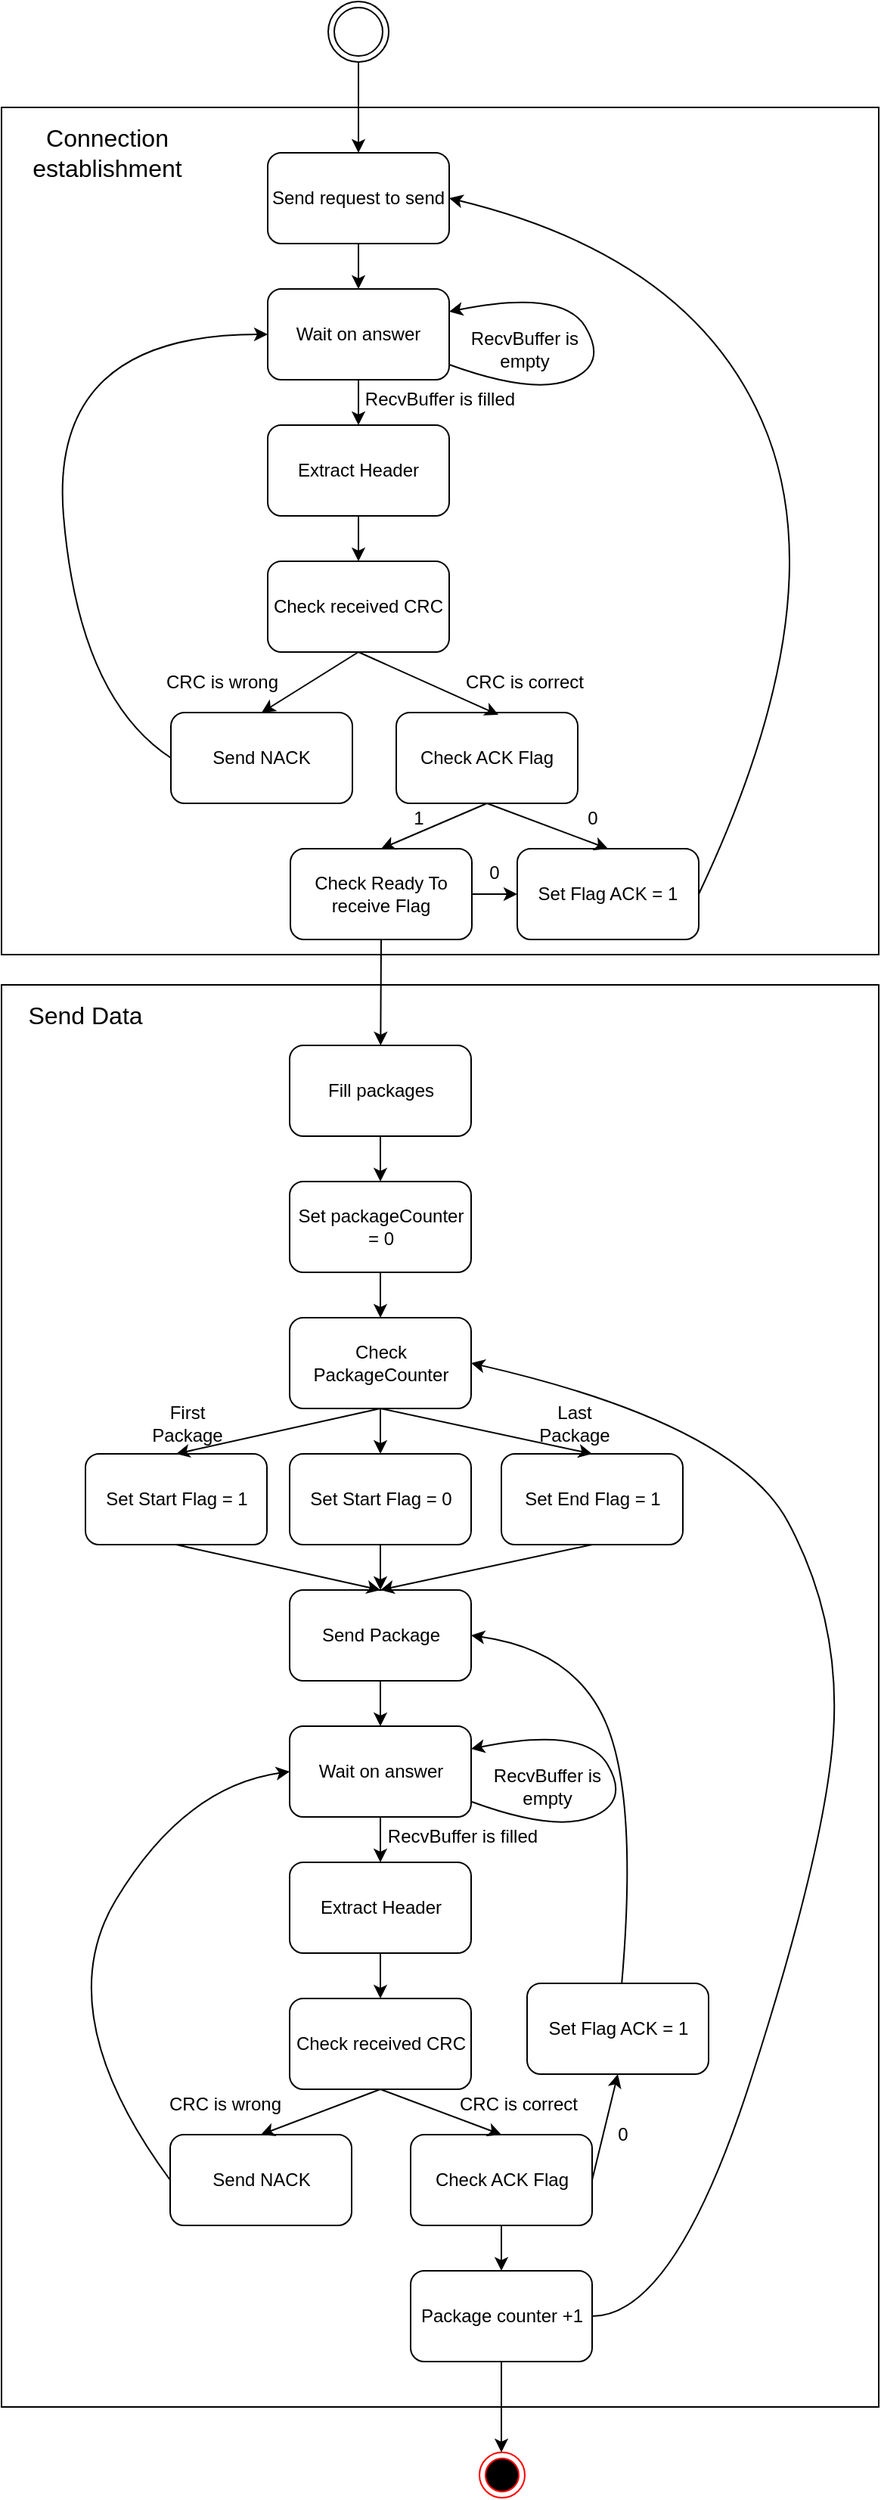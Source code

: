 <mxfile version="12.9.6" type="device"><diagram id="6f6VFRBXXNGW40zbqVuH" name="Page-1"><mxGraphModel dx="1102" dy="649" grid="1" gridSize="10" guides="1" tooltips="1" connect="1" arrows="1" fold="1" page="1" pageScale="1" pageWidth="827" pageHeight="1169" math="0" shadow="0"><root><mxCell id="0"/><mxCell id="1" parent="0"/><mxCell id="Dm-bQmVTA67O0ao6wZMX-3" value="Send request to send" style="rounded=1;whiteSpace=wrap;html=1;" vertex="1" parent="1"><mxGeometry x="345" y="110" width="120" height="60" as="geometry"/></mxCell><mxCell id="Dm-bQmVTA67O0ao6wZMX-4" value="Wait on answer" style="rounded=1;whiteSpace=wrap;html=1;" vertex="1" parent="1"><mxGeometry x="345" y="200" width="120" height="60" as="geometry"/></mxCell><mxCell id="Dm-bQmVTA67O0ao6wZMX-5" value="Extract Header" style="rounded=1;whiteSpace=wrap;html=1;" vertex="1" parent="1"><mxGeometry x="345" y="290" width="120" height="60" as="geometry"/></mxCell><mxCell id="Dm-bQmVTA67O0ao6wZMX-6" value="" style="endArrow=classic;html=1;exitX=0.5;exitY=1;exitDx=0;exitDy=0;" edge="1" parent="1" source="Dm-bQmVTA67O0ao6wZMX-4" target="Dm-bQmVTA67O0ao6wZMX-5"><mxGeometry width="50" height="50" relative="1" as="geometry"><mxPoint x="640" y="280" as="sourcePoint"/><mxPoint x="690" y="230" as="targetPoint"/></mxGeometry></mxCell><mxCell id="Dm-bQmVTA67O0ao6wZMX-7" value="RecvBuffer is filled" style="text;html=1;strokeColor=none;fillColor=none;align=center;verticalAlign=middle;whiteSpace=wrap;rounded=0;" vertex="1" parent="1"><mxGeometry x="401" y="263" width="116" height="20" as="geometry"/></mxCell><mxCell id="Dm-bQmVTA67O0ao6wZMX-8" value="" style="curved=1;endArrow=classic;html=1;entryX=1;entryY=0.25;entryDx=0;entryDy=0;" edge="1" parent="1" target="Dm-bQmVTA67O0ao6wZMX-4"><mxGeometry width="50" height="50" relative="1" as="geometry"><mxPoint x="465" y="250" as="sourcePoint"/><mxPoint x="590" y="170" as="targetPoint"/><Array as="points"><mxPoint x="520" y="270"/><mxPoint x="570" y="250"/><mxPoint x="540" y="200"/></Array></mxGeometry></mxCell><mxCell id="Dm-bQmVTA67O0ao6wZMX-9" value="RecvBuffer is empty" style="text;html=1;strokeColor=none;fillColor=none;align=center;verticalAlign=middle;whiteSpace=wrap;rounded=0;" vertex="1" parent="1"><mxGeometry x="470" y="230" width="90" height="20" as="geometry"/></mxCell><mxCell id="Dm-bQmVTA67O0ao6wZMX-16" value="Check received CRC" style="rounded=1;whiteSpace=wrap;html=1;" vertex="1" parent="1"><mxGeometry x="345" y="380" width="120" height="60" as="geometry"/></mxCell><mxCell id="Dm-bQmVTA67O0ao6wZMX-17" value="Check ACK Flag" style="rounded=1;whiteSpace=wrap;html=1;" vertex="1" parent="1"><mxGeometry x="430" y="480" width="120" height="60" as="geometry"/></mxCell><mxCell id="Dm-bQmVTA67O0ao6wZMX-18" value="Send NACK" style="rounded=1;whiteSpace=wrap;html=1;" vertex="1" parent="1"><mxGeometry x="281" y="480" width="120" height="60" as="geometry"/></mxCell><mxCell id="Dm-bQmVTA67O0ao6wZMX-19" value="" style="endArrow=classic;html=1;exitX=0.5;exitY=1;exitDx=0;exitDy=0;entryX=0.563;entryY=0.025;entryDx=0;entryDy=0;entryPerimeter=0;" edge="1" parent="1" source="Dm-bQmVTA67O0ao6wZMX-16" target="Dm-bQmVTA67O0ao6wZMX-17"><mxGeometry width="50" height="50" relative="1" as="geometry"><mxPoint x="600" y="470" as="sourcePoint"/><mxPoint x="650" y="420" as="targetPoint"/></mxGeometry></mxCell><mxCell id="Dm-bQmVTA67O0ao6wZMX-20" value="" style="endArrow=classic;html=1;exitX=0.5;exitY=1;exitDx=0;exitDy=0;entryX=0.5;entryY=0;entryDx=0;entryDy=0;" edge="1" parent="1" source="Dm-bQmVTA67O0ao6wZMX-16" target="Dm-bQmVTA67O0ao6wZMX-18"><mxGeometry width="50" height="50" relative="1" as="geometry"><mxPoint x="250" y="660" as="sourcePoint"/><mxPoint x="300" y="610" as="targetPoint"/></mxGeometry></mxCell><mxCell id="Dm-bQmVTA67O0ao6wZMX-21" value="CRC is correct" style="text;html=1;strokeColor=none;fillColor=none;align=center;verticalAlign=middle;whiteSpace=wrap;rounded=0;" vertex="1" parent="1"><mxGeometry x="470" y="450" width="90" height="20" as="geometry"/></mxCell><mxCell id="Dm-bQmVTA67O0ao6wZMX-22" value="CRC is wrong" style="text;html=1;strokeColor=none;fillColor=none;align=center;verticalAlign=middle;whiteSpace=wrap;rounded=0;" vertex="1" parent="1"><mxGeometry x="270" y="450" width="90" height="20" as="geometry"/></mxCell><mxCell id="Dm-bQmVTA67O0ao6wZMX-25" value="" style="endArrow=classic;html=1;exitX=0.5;exitY=1;exitDx=0;exitDy=0;" edge="1" parent="1" source="Dm-bQmVTA67O0ao6wZMX-5" target="Dm-bQmVTA67O0ao6wZMX-16"><mxGeometry width="50" height="50" relative="1" as="geometry"><mxPoint x="600" y="410" as="sourcePoint"/><mxPoint x="650" y="360" as="targetPoint"/></mxGeometry></mxCell><mxCell id="Dm-bQmVTA67O0ao6wZMX-28" value="" style="endArrow=classic;html=1;exitX=0.5;exitY=1;exitDx=0;exitDy=0;" edge="1" parent="1" source="Dm-bQmVTA67O0ao6wZMX-3" target="Dm-bQmVTA67O0ao6wZMX-4"><mxGeometry width="50" height="50" relative="1" as="geometry"><mxPoint x="550" y="190" as="sourcePoint"/><mxPoint x="600" y="140" as="targetPoint"/></mxGeometry></mxCell><mxCell id="Dm-bQmVTA67O0ao6wZMX-29" value="" style="curved=1;endArrow=classic;html=1;exitX=0;exitY=0.5;exitDx=0;exitDy=0;entryX=0;entryY=0.5;entryDx=0;entryDy=0;" edge="1" parent="1" source="Dm-bQmVTA67O0ao6wZMX-18" target="Dm-bQmVTA67O0ao6wZMX-4"><mxGeometry width="50" height="50" relative="1" as="geometry"><mxPoint x="170" y="380" as="sourcePoint"/><mxPoint x="220" y="330" as="targetPoint"/><Array as="points"><mxPoint x="220" y="470"/><mxPoint x="200" y="230"/></Array></mxGeometry></mxCell><mxCell id="Dm-bQmVTA67O0ao6wZMX-30" value="Check Ready To receive Flag" style="rounded=1;whiteSpace=wrap;html=1;" vertex="1" parent="1"><mxGeometry x="360" y="570" width="120" height="60" as="geometry"/></mxCell><mxCell id="Dm-bQmVTA67O0ao6wZMX-31" value="" style="endArrow=classic;html=1;exitX=0.5;exitY=1;exitDx=0;exitDy=0;entryX=0.5;entryY=0;entryDx=0;entryDy=0;" edge="1" parent="1" source="Dm-bQmVTA67O0ao6wZMX-17" target="Dm-bQmVTA67O0ao6wZMX-30"><mxGeometry width="50" height="50" relative="1" as="geometry"><mxPoint x="690" y="600" as="sourcePoint"/><mxPoint x="740" y="550" as="targetPoint"/></mxGeometry></mxCell><mxCell id="Dm-bQmVTA67O0ao6wZMX-32" value="Set Flag ACK = 1" style="rounded=1;whiteSpace=wrap;html=1;" vertex="1" parent="1"><mxGeometry x="510" y="570" width="120" height="60" as="geometry"/></mxCell><mxCell id="Dm-bQmVTA67O0ao6wZMX-33" value="" style="endArrow=classic;html=1;exitX=0.5;exitY=1;exitDx=0;exitDy=0;entryX=0.5;entryY=0;entryDx=0;entryDy=0;" edge="1" parent="1" source="Dm-bQmVTA67O0ao6wZMX-17" target="Dm-bQmVTA67O0ao6wZMX-32"><mxGeometry width="50" height="50" relative="1" as="geometry"><mxPoint x="620" y="560" as="sourcePoint"/><mxPoint x="670" y="510" as="targetPoint"/></mxGeometry></mxCell><mxCell id="Dm-bQmVTA67O0ao6wZMX-34" value="" style="endArrow=classic;html=1;exitX=1;exitY=0.5;exitDx=0;exitDy=0;entryX=0;entryY=0.5;entryDx=0;entryDy=0;" edge="1" parent="1" source="Dm-bQmVTA67O0ao6wZMX-30" target="Dm-bQmVTA67O0ao6wZMX-32"><mxGeometry width="50" height="50" relative="1" as="geometry"><mxPoint x="390" y="710" as="sourcePoint"/><mxPoint x="440" y="660" as="targetPoint"/></mxGeometry></mxCell><mxCell id="Dm-bQmVTA67O0ao6wZMX-37" value="1" style="text;html=1;strokeColor=none;fillColor=none;align=center;verticalAlign=middle;whiteSpace=wrap;rounded=0;" vertex="1" parent="1"><mxGeometry x="425" y="540" width="40" height="20" as="geometry"/></mxCell><mxCell id="Dm-bQmVTA67O0ao6wZMX-38" value="0" style="text;html=1;strokeColor=none;fillColor=none;align=center;verticalAlign=middle;whiteSpace=wrap;rounded=0;" vertex="1" parent="1"><mxGeometry x="540" y="540" width="40" height="20" as="geometry"/></mxCell><mxCell id="Dm-bQmVTA67O0ao6wZMX-39" value="0" style="text;html=1;strokeColor=none;fillColor=none;align=center;verticalAlign=middle;whiteSpace=wrap;rounded=0;" vertex="1" parent="1"><mxGeometry x="475" y="576" width="40" height="20" as="geometry"/></mxCell><mxCell id="Dm-bQmVTA67O0ao6wZMX-40" value="" style="curved=1;endArrow=classic;html=1;exitX=1;exitY=0.5;exitDx=0;exitDy=0;entryX=1;entryY=0.5;entryDx=0;entryDy=0;" edge="1" parent="1" source="Dm-bQmVTA67O0ao6wZMX-32" target="Dm-bQmVTA67O0ao6wZMX-3"><mxGeometry width="50" height="50" relative="1" as="geometry"><mxPoint x="670" y="410" as="sourcePoint"/><mxPoint x="720" y="360" as="targetPoint"/><Array as="points"><mxPoint x="720" y="410"/><mxPoint x="630" y="180"/></Array></mxGeometry></mxCell><mxCell id="Dm-bQmVTA67O0ao6wZMX-42" value="Fill packages" style="rounded=1;whiteSpace=wrap;html=1;" vertex="1" parent="1"><mxGeometry x="359.5" y="700" width="120" height="60" as="geometry"/></mxCell><mxCell id="Dm-bQmVTA67O0ao6wZMX-43" value="Set packageCounter = 0" style="rounded=1;whiteSpace=wrap;html=1;" vertex="1" parent="1"><mxGeometry x="359.5" y="790" width="120" height="60" as="geometry"/></mxCell><mxCell id="Dm-bQmVTA67O0ao6wZMX-44" value="Check PackageCounter" style="rounded=1;whiteSpace=wrap;html=1;" vertex="1" parent="1"><mxGeometry x="359.5" y="880" width="120" height="60" as="geometry"/></mxCell><mxCell id="Dm-bQmVTA67O0ao6wZMX-45" value="Set Start Flag = 1" style="rounded=1;whiteSpace=wrap;html=1;" vertex="1" parent="1"><mxGeometry x="224.5" y="970" width="120" height="60" as="geometry"/></mxCell><mxCell id="Dm-bQmVTA67O0ao6wZMX-46" value="Send Package" style="rounded=1;whiteSpace=wrap;html=1;" vertex="1" parent="1"><mxGeometry x="359.5" y="1060" width="120" height="60" as="geometry"/></mxCell><mxCell id="Dm-bQmVTA67O0ao6wZMX-47" value="Set Start Flag = 0" style="rounded=1;whiteSpace=wrap;html=1;" vertex="1" parent="1"><mxGeometry x="359.5" y="970" width="120" height="60" as="geometry"/></mxCell><mxCell id="Dm-bQmVTA67O0ao6wZMX-48" value="Set End Flag = 1" style="rounded=1;whiteSpace=wrap;html=1;" vertex="1" parent="1"><mxGeometry x="499.5" y="970" width="120" height="60" as="geometry"/></mxCell><mxCell id="Dm-bQmVTA67O0ao6wZMX-49" value="" style="endArrow=classic;html=1;exitX=0.5;exitY=1;exitDx=0;exitDy=0;entryX=0.5;entryY=0;entryDx=0;entryDy=0;" edge="1" parent="1" source="Dm-bQmVTA67O0ao6wZMX-44" target="Dm-bQmVTA67O0ao6wZMX-48"><mxGeometry width="50" height="50" relative="1" as="geometry"><mxPoint x="599.5" y="920" as="sourcePoint"/><mxPoint x="649.5" y="870" as="targetPoint"/></mxGeometry></mxCell><mxCell id="Dm-bQmVTA67O0ao6wZMX-50" value="" style="endArrow=classic;html=1;exitX=0.5;exitY=1;exitDx=0;exitDy=0;entryX=0.5;entryY=0;entryDx=0;entryDy=0;" edge="1" parent="1" source="Dm-bQmVTA67O0ao6wZMX-44" target="Dm-bQmVTA67O0ao6wZMX-47"><mxGeometry width="50" height="50" relative="1" as="geometry"><mxPoint x="179.5" y="920" as="sourcePoint"/><mxPoint x="229.5" y="870" as="targetPoint"/></mxGeometry></mxCell><mxCell id="Dm-bQmVTA67O0ao6wZMX-51" value="" style="endArrow=classic;html=1;exitX=0.5;exitY=1;exitDx=0;exitDy=0;entryX=0.5;entryY=0;entryDx=0;entryDy=0;" edge="1" parent="1" source="Dm-bQmVTA67O0ao6wZMX-44" target="Dm-bQmVTA67O0ao6wZMX-45"><mxGeometry width="50" height="50" relative="1" as="geometry"><mxPoint x="219.5" y="890" as="sourcePoint"/><mxPoint x="269.5" y="840" as="targetPoint"/></mxGeometry></mxCell><mxCell id="Dm-bQmVTA67O0ao6wZMX-52" value="First Package" style="text;html=1;strokeColor=none;fillColor=none;align=center;verticalAlign=middle;whiteSpace=wrap;rounded=0;" vertex="1" parent="1"><mxGeometry x="271.5" y="940" width="40" height="20" as="geometry"/></mxCell><mxCell id="Dm-bQmVTA67O0ao6wZMX-53" value="Last Package" style="text;html=1;strokeColor=none;fillColor=none;align=center;verticalAlign=middle;whiteSpace=wrap;rounded=0;" vertex="1" parent="1"><mxGeometry x="527.5" y="940" width="40" height="20" as="geometry"/></mxCell><mxCell id="Dm-bQmVTA67O0ao6wZMX-54" value="" style="endArrow=classic;html=1;exitX=0.5;exitY=1;exitDx=0;exitDy=0;entryX=0.5;entryY=0;entryDx=0;entryDy=0;" edge="1" parent="1" source="Dm-bQmVTA67O0ao6wZMX-45" target="Dm-bQmVTA67O0ao6wZMX-46"><mxGeometry width="50" height="50" relative="1" as="geometry"><mxPoint x="689.5" y="1170" as="sourcePoint"/><mxPoint x="739.5" y="1120" as="targetPoint"/></mxGeometry></mxCell><mxCell id="Dm-bQmVTA67O0ao6wZMX-55" value="" style="endArrow=classic;html=1;exitX=0.5;exitY=1;exitDx=0;exitDy=0;entryX=0.5;entryY=0;entryDx=0;entryDy=0;" edge="1" parent="1" source="Dm-bQmVTA67O0ao6wZMX-47" target="Dm-bQmVTA67O0ao6wZMX-46"><mxGeometry width="50" height="50" relative="1" as="geometry"><mxPoint x="549.5" y="1150" as="sourcePoint"/><mxPoint x="599.5" y="1100" as="targetPoint"/></mxGeometry></mxCell><mxCell id="Dm-bQmVTA67O0ao6wZMX-56" value="" style="endArrow=classic;html=1;exitX=0.5;exitY=1;exitDx=0;exitDy=0;entryX=0.5;entryY=0;entryDx=0;entryDy=0;" edge="1" parent="1" source="Dm-bQmVTA67O0ao6wZMX-48" target="Dm-bQmVTA67O0ao6wZMX-46"><mxGeometry width="50" height="50" relative="1" as="geometry"><mxPoint x="569.5" y="1150" as="sourcePoint"/><mxPoint x="619.5" y="1100" as="targetPoint"/></mxGeometry></mxCell><mxCell id="Dm-bQmVTA67O0ao6wZMX-57" value="Wait on answer" style="rounded=1;whiteSpace=wrap;html=1;" vertex="1" parent="1"><mxGeometry x="359.5" y="1150" width="120" height="60" as="geometry"/></mxCell><mxCell id="Dm-bQmVTA67O0ao6wZMX-58" value="Extract Header" style="rounded=1;whiteSpace=wrap;html=1;" vertex="1" parent="1"><mxGeometry x="359.5" y="1240" width="120" height="60" as="geometry"/></mxCell><mxCell id="Dm-bQmVTA67O0ao6wZMX-59" value="&lt;span style=&quot;white-space: normal&quot;&gt;Check received CRC&lt;/span&gt;" style="rounded=1;whiteSpace=wrap;html=1;" vertex="1" parent="1"><mxGeometry x="359.5" y="1330" width="120" height="60" as="geometry"/></mxCell><mxCell id="Dm-bQmVTA67O0ao6wZMX-60" value="Send NACK" style="rounded=1;whiteSpace=wrap;html=1;" vertex="1" parent="1"><mxGeometry x="280.5" y="1420" width="120" height="60" as="geometry"/></mxCell><mxCell id="Dm-bQmVTA67O0ao6wZMX-61" value="Set Flag ACK = 1" style="rounded=1;whiteSpace=wrap;html=1;" vertex="1" parent="1"><mxGeometry x="516.5" y="1320" width="120" height="60" as="geometry"/></mxCell><mxCell id="Dm-bQmVTA67O0ao6wZMX-62" value="Check ACK Flag" style="rounded=1;whiteSpace=wrap;html=1;" vertex="1" parent="1"><mxGeometry x="439.5" y="1420" width="120" height="60" as="geometry"/></mxCell><mxCell id="Dm-bQmVTA67O0ao6wZMX-64" value="Package counter +1" style="rounded=1;whiteSpace=wrap;html=1;" vertex="1" parent="1"><mxGeometry x="439.5" y="1510" width="120" height="60" as="geometry"/></mxCell><mxCell id="Dm-bQmVTA67O0ao6wZMX-67" value="" style="curved=1;endArrow=classic;html=1;entryX=1;entryY=0.5;entryDx=0;entryDy=0;exitX=1;exitY=0.5;exitDx=0;exitDy=0;" edge="1" parent="1" source="Dm-bQmVTA67O0ao6wZMX-64" target="Dm-bQmVTA67O0ao6wZMX-44"><mxGeometry width="50" height="50" relative="1" as="geometry"><mxPoint x="664" y="1230" as="sourcePoint"/><mxPoint x="714" y="1180" as="targetPoint"/><Array as="points"><mxPoint x="614" y="1540"/><mxPoint x="714" y="1230"/><mxPoint x="724" y="1080"/><mxPoint x="654" y="950"/></Array></mxGeometry></mxCell><mxCell id="Dm-bQmVTA67O0ao6wZMX-68" value="" style="endArrow=classic;html=1;exitX=0.5;exitY=1;exitDx=0;exitDy=0;" edge="1" parent="1" source="Dm-bQmVTA67O0ao6wZMX-46" target="Dm-bQmVTA67O0ao6wZMX-57"><mxGeometry width="50" height="50" relative="1" as="geometry"><mxPoint x="569.5" y="1250" as="sourcePoint"/><mxPoint x="619.5" y="1200" as="targetPoint"/></mxGeometry></mxCell><mxCell id="Dm-bQmVTA67O0ao6wZMX-69" value="" style="endArrow=classic;html=1;exitX=0.5;exitY=1;exitDx=0;exitDy=0;" edge="1" parent="1" source="Dm-bQmVTA67O0ao6wZMX-57" target="Dm-bQmVTA67O0ao6wZMX-58"><mxGeometry width="50" height="50" relative="1" as="geometry"><mxPoint x="529.5" y="1270" as="sourcePoint"/><mxPoint x="579.5" y="1220" as="targetPoint"/></mxGeometry></mxCell><mxCell id="Dm-bQmVTA67O0ao6wZMX-70" value="" style="endArrow=classic;html=1;exitX=0.5;exitY=1;exitDx=0;exitDy=0;" edge="1" parent="1" source="Dm-bQmVTA67O0ao6wZMX-58" target="Dm-bQmVTA67O0ao6wZMX-59"><mxGeometry width="50" height="50" relative="1" as="geometry"><mxPoint x="529.5" y="1340" as="sourcePoint"/><mxPoint x="579.5" y="1290" as="targetPoint"/></mxGeometry></mxCell><mxCell id="Dm-bQmVTA67O0ao6wZMX-71" value="" style="endArrow=classic;html=1;exitX=0.5;exitY=1;exitDx=0;exitDy=0;entryX=0.5;entryY=0;entryDx=0;entryDy=0;" edge="1" parent="1" source="Dm-bQmVTA67O0ao6wZMX-59" target="Dm-bQmVTA67O0ao6wZMX-62"><mxGeometry width="50" height="50" relative="1" as="geometry"><mxPoint x="569.5" y="1360" as="sourcePoint"/><mxPoint x="619.5" y="1310" as="targetPoint"/></mxGeometry></mxCell><mxCell id="Dm-bQmVTA67O0ao6wZMX-72" value="" style="endArrow=classic;html=1;exitX=0.5;exitY=1;exitDx=0;exitDy=0;entryX=0.5;entryY=0;entryDx=0;entryDy=0;" edge="1" parent="1" source="Dm-bQmVTA67O0ao6wZMX-59" target="Dm-bQmVTA67O0ao6wZMX-60"><mxGeometry width="50" height="50" relative="1" as="geometry"><mxPoint x="79.5" y="1390" as="sourcePoint"/><mxPoint x="129.5" y="1340" as="targetPoint"/></mxGeometry></mxCell><mxCell id="Dm-bQmVTA67O0ao6wZMX-73" value="" style="curved=1;endArrow=classic;html=1;entryX=0;entryY=0.5;entryDx=0;entryDy=0;exitX=0;exitY=0.5;exitDx=0;exitDy=0;" edge="1" parent="1" source="Dm-bQmVTA67O0ao6wZMX-60" target="Dm-bQmVTA67O0ao6wZMX-57"><mxGeometry width="50" height="50" relative="1" as="geometry"><mxPoint x="89.5" y="1280" as="sourcePoint"/><mxPoint x="139.5" y="1230" as="targetPoint"/><Array as="points"><mxPoint x="199.5" y="1340"/><mxPoint x="289.5" y="1190"/></Array></mxGeometry></mxCell><mxCell id="Dm-bQmVTA67O0ao6wZMX-75" value="" style="endArrow=classic;html=1;exitX=1;exitY=0.5;exitDx=0;exitDy=0;entryX=0.5;entryY=1;entryDx=0;entryDy=0;" edge="1" parent="1" source="Dm-bQmVTA67O0ao6wZMX-62" target="Dm-bQmVTA67O0ao6wZMX-61"><mxGeometry width="50" height="50" relative="1" as="geometry"><mxPoint x="599.5" y="1440" as="sourcePoint"/><mxPoint x="649.5" y="1390" as="targetPoint"/></mxGeometry></mxCell><mxCell id="Dm-bQmVTA67O0ao6wZMX-76" value="" style="curved=1;endArrow=classic;html=1;entryX=1;entryY=0.5;entryDx=0;entryDy=0;" edge="1" parent="1" source="Dm-bQmVTA67O0ao6wZMX-61" target="Dm-bQmVTA67O0ao6wZMX-46"><mxGeometry width="50" height="50" relative="1" as="geometry"><mxPoint x="539.5" y="1200" as="sourcePoint"/><mxPoint x="589.5" y="1150" as="targetPoint"/><Array as="points"><mxPoint x="589.5" y="1200"/><mxPoint x="549.5" y="1100"/></Array></mxGeometry></mxCell><mxCell id="Dm-bQmVTA67O0ao6wZMX-77" value="0" style="text;html=1;strokeColor=none;fillColor=none;align=center;verticalAlign=middle;whiteSpace=wrap;rounded=0;" vertex="1" parent="1"><mxGeometry x="559.5" y="1410" width="40" height="20" as="geometry"/></mxCell><mxCell id="Dm-bQmVTA67O0ao6wZMX-80" value="" style="endArrow=classic;html=1;exitX=0.5;exitY=1;exitDx=0;exitDy=0;entryX=0.5;entryY=0;entryDx=0;entryDy=0;" edge="1" parent="1" source="Dm-bQmVTA67O0ao6wZMX-62" target="Dm-bQmVTA67O0ao6wZMX-64"><mxGeometry width="50" height="50" relative="1" as="geometry"><mxPoint x="189.5" y="1580" as="sourcePoint"/><mxPoint x="239.5" y="1530" as="targetPoint"/></mxGeometry></mxCell><mxCell id="Dm-bQmVTA67O0ao6wZMX-81" value="" style="endArrow=classic;html=1;exitX=0.5;exitY=1;exitDx=0;exitDy=0;" edge="1" parent="1" source="Dm-bQmVTA67O0ao6wZMX-64"><mxGeometry width="50" height="50" relative="1" as="geometry"><mxPoint x="329.5" y="1660" as="sourcePoint"/><mxPoint x="499.5" y="1630" as="targetPoint"/></mxGeometry></mxCell><mxCell id="Dm-bQmVTA67O0ao6wZMX-84" value="Send Data" style="text;html=1;strokeColor=none;fillColor=none;align=center;verticalAlign=middle;whiteSpace=wrap;rounded=0;fontSize=16;" vertex="1" parent="1"><mxGeometry x="179" y="670" width="91" height="20" as="geometry"/></mxCell><mxCell id="Dm-bQmVTA67O0ao6wZMX-86" value="" style="endArrow=classic;html=1;fontSize=16;exitX=0.5;exitY=1;exitDx=0;exitDy=0;" edge="1" parent="1" source="Dm-bQmVTA67O0ao6wZMX-42" target="Dm-bQmVTA67O0ao6wZMX-43"><mxGeometry width="50" height="50" relative="1" as="geometry"><mxPoint x="725.5" y="730" as="sourcePoint"/><mxPoint x="775.5" y="680" as="targetPoint"/></mxGeometry></mxCell><mxCell id="Dm-bQmVTA67O0ao6wZMX-87" value="" style="endArrow=classic;html=1;fontSize=16;exitX=0.5;exitY=1;exitDx=0;exitDy=0;" edge="1" parent="1" source="Dm-bQmVTA67O0ao6wZMX-43" target="Dm-bQmVTA67O0ao6wZMX-44"><mxGeometry width="50" height="50" relative="1" as="geometry"><mxPoint x="545.5" y="850" as="sourcePoint"/><mxPoint x="595.5" y="800" as="targetPoint"/></mxGeometry></mxCell><mxCell id="Dm-bQmVTA67O0ao6wZMX-89" value="CRC is wrong" style="text;html=1;strokeColor=none;fillColor=none;align=center;verticalAlign=middle;whiteSpace=wrap;rounded=0;" vertex="1" parent="1"><mxGeometry x="271.5" y="1390" width="90" height="20" as="geometry"/></mxCell><mxCell id="Dm-bQmVTA67O0ao6wZMX-90" value="CRC is correct" style="text;html=1;strokeColor=none;fillColor=none;align=center;verticalAlign=middle;whiteSpace=wrap;rounded=0;" vertex="1" parent="1"><mxGeometry x="465.5" y="1390" width="90" height="20" as="geometry"/></mxCell><mxCell id="Dm-bQmVTA67O0ao6wZMX-93" value="Connection establishment" style="text;html=1;strokeColor=none;fillColor=none;align=center;verticalAlign=middle;whiteSpace=wrap;rounded=0;fontSize=16;" vertex="1" parent="1"><mxGeometry x="219" y="100" width="40" height="20" as="geometry"/></mxCell><mxCell id="Dm-bQmVTA67O0ao6wZMX-96" value="" style="endArrow=classic;html=1;fontSize=16;exitX=0.5;exitY=1;exitDx=0;exitDy=0;" edge="1" parent="1" source="Dm-bQmVTA67O0ao6wZMX-30" target="Dm-bQmVTA67O0ao6wZMX-42"><mxGeometry width="50" height="50" relative="1" as="geometry"><mxPoint x="190" y="590" as="sourcePoint"/><mxPoint x="410" y="700" as="targetPoint"/></mxGeometry></mxCell><mxCell id="Dm-bQmVTA67O0ao6wZMX-98" value="" style="rounded=0;whiteSpace=wrap;html=1;fillColor=none;" vertex="1" parent="1"><mxGeometry x="169" y="660" width="580" height="940" as="geometry"/></mxCell><mxCell id="Dm-bQmVTA67O0ao6wZMX-99" value="" style="ellipse;html=1;shape=endState;fillColor=#000000;strokeColor=#ff0000;fontSize=16;" vertex="1" parent="1"><mxGeometry x="485" y="1630" width="30" height="30" as="geometry"/></mxCell><mxCell id="Dm-bQmVTA67O0ao6wZMX-100" value="" style="ellipse;shape=doubleEllipse;html=1;dashed=0;whitespace=wrap;aspect=fixed;fillColor=none;fontSize=16;" vertex="1" parent="1"><mxGeometry x="385" y="10" width="40" height="40" as="geometry"/></mxCell><mxCell id="Dm-bQmVTA67O0ao6wZMX-101" value="" style="endArrow=classic;html=1;fontSize=16;exitX=0.5;exitY=1;exitDx=0;exitDy=0;" edge="1" parent="1" source="Dm-bQmVTA67O0ao6wZMX-100" target="Dm-bQmVTA67O0ao6wZMX-3"><mxGeometry width="50" height="50" relative="1" as="geometry"><mxPoint x="570" y="50" as="sourcePoint"/><mxPoint x="480" y="50" as="targetPoint"/></mxGeometry></mxCell><mxCell id="Dm-bQmVTA67O0ao6wZMX-102" value="" style="rounded=0;whiteSpace=wrap;html=1;fillColor=none;" vertex="1" parent="1"><mxGeometry x="169" y="80" width="580" height="560" as="geometry"/></mxCell><mxCell id="Dm-bQmVTA67O0ao6wZMX-103" value="RecvBuffer is filled" style="text;html=1;strokeColor=none;fillColor=none;align=center;verticalAlign=middle;whiteSpace=wrap;rounded=0;" vertex="1" parent="1"><mxGeometry x="415.5" y="1213" width="116" height="20" as="geometry"/></mxCell><mxCell id="Dm-bQmVTA67O0ao6wZMX-104" value="" style="curved=1;endArrow=classic;html=1;entryX=1;entryY=0.25;entryDx=0;entryDy=0;" edge="1" parent="1"><mxGeometry width="50" height="50" relative="1" as="geometry"><mxPoint x="480" y="1200" as="sourcePoint"/><mxPoint x="479.5" y="1165" as="targetPoint"/><Array as="points"><mxPoint x="534.5" y="1220"/><mxPoint x="584.5" y="1200"/><mxPoint x="554.5" y="1150"/></Array></mxGeometry></mxCell><mxCell id="Dm-bQmVTA67O0ao6wZMX-105" value="RecvBuffer is empty" style="text;html=1;strokeColor=none;fillColor=none;align=center;verticalAlign=middle;whiteSpace=wrap;rounded=0;" vertex="1" parent="1"><mxGeometry x="484.5" y="1180" width="90" height="20" as="geometry"/></mxCell></root></mxGraphModel></diagram></mxfile>